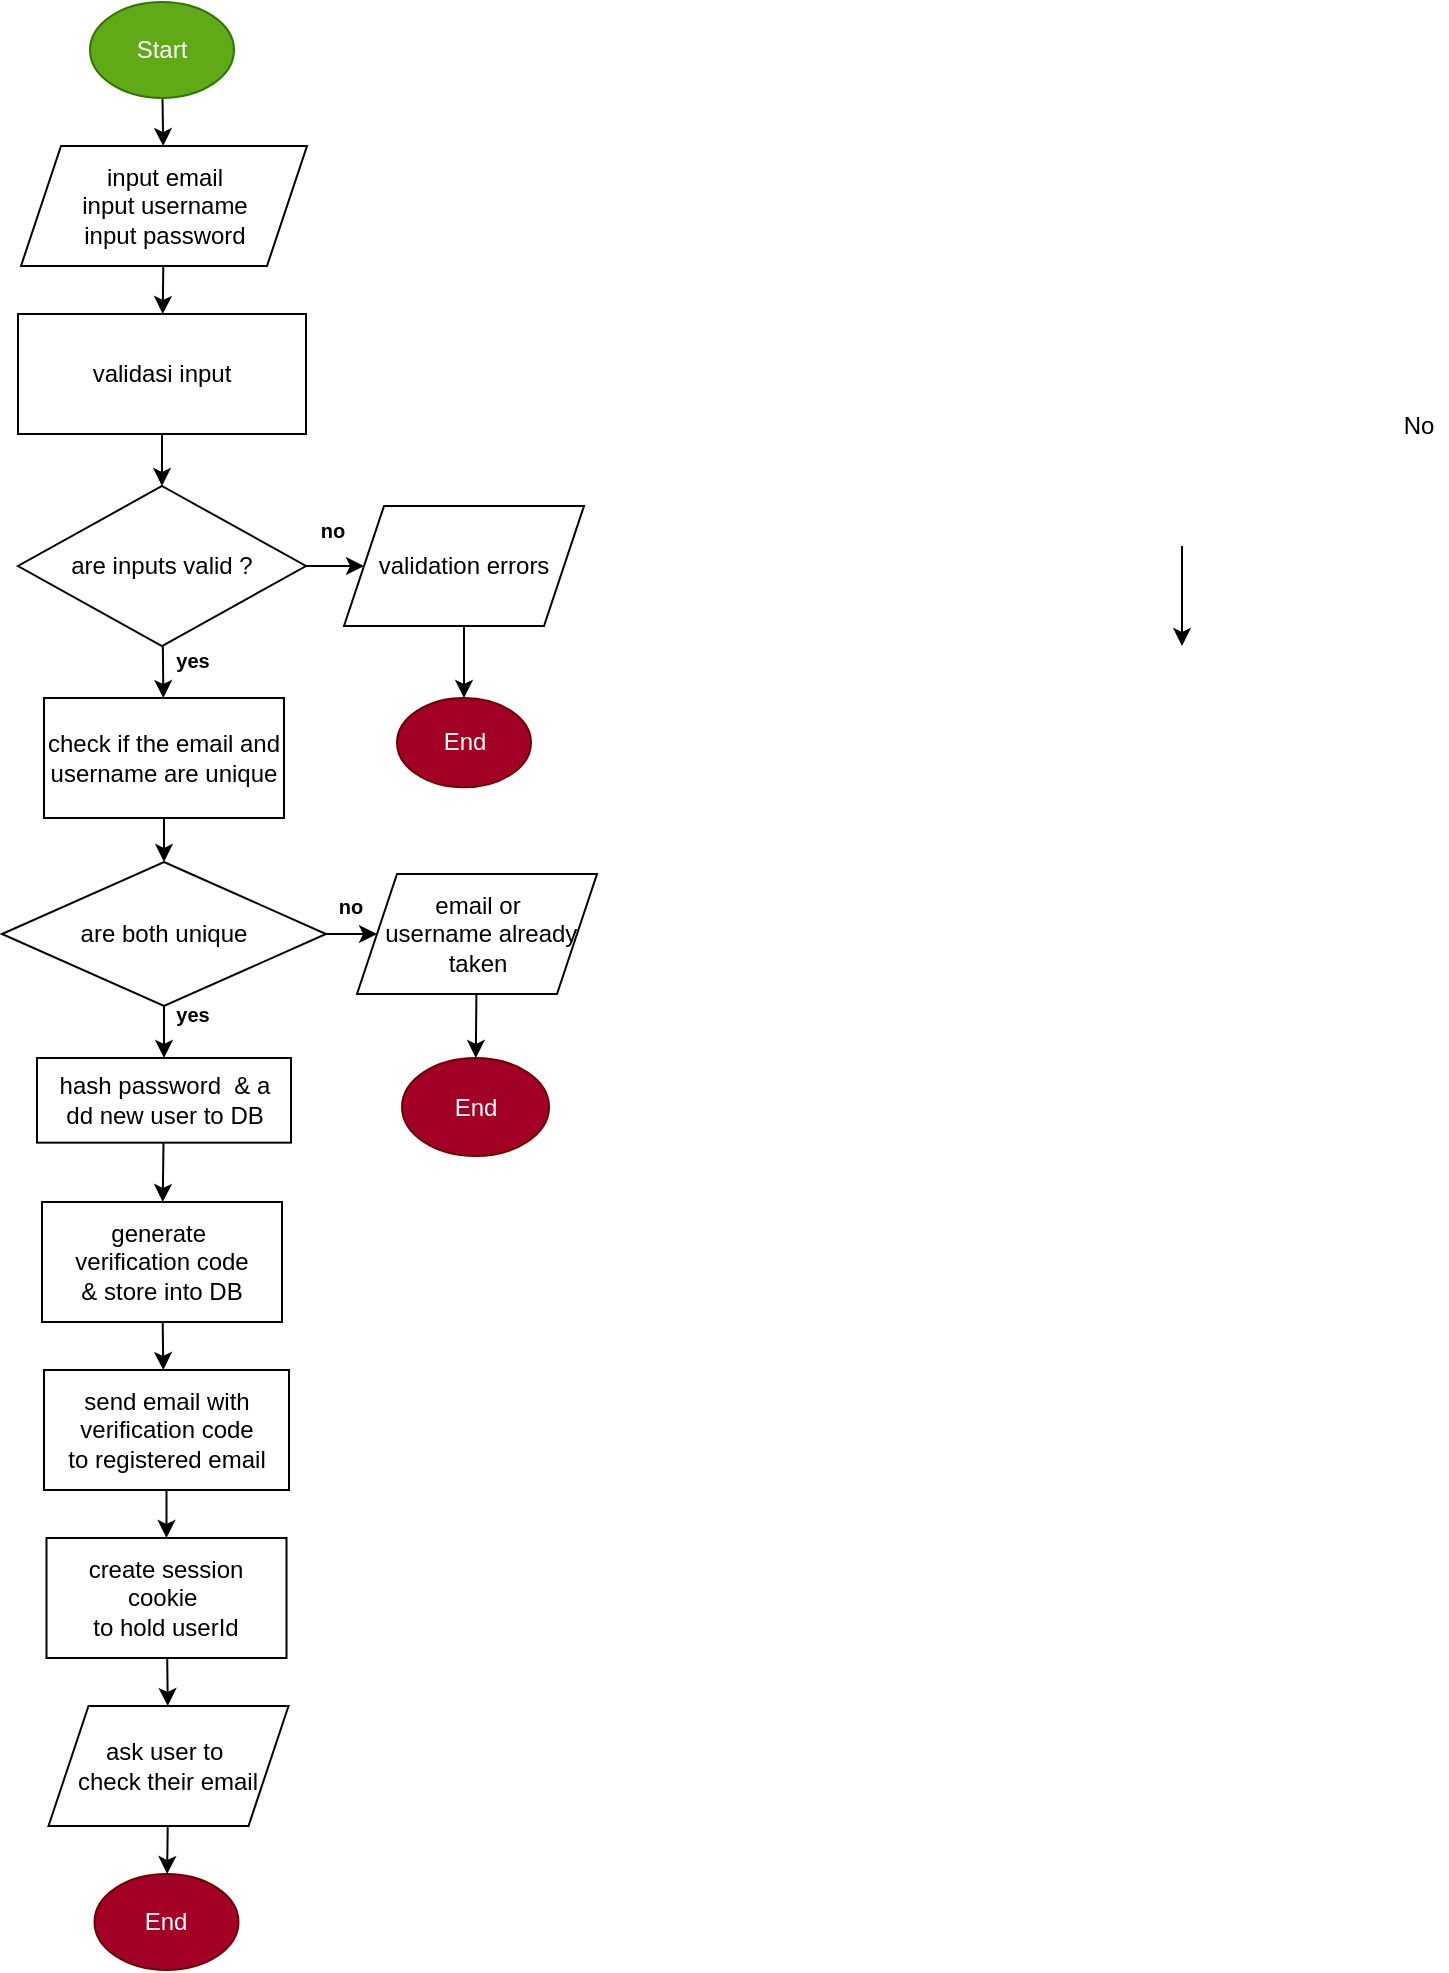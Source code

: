 <mxfile>
    <diagram id="nVeKRz94BgoC68fsEjCF" name="Page-1">
        <mxGraphModel dx="463" dy="801" grid="1" gridSize="12" guides="1" tooltips="1" connect="1" arrows="1" fold="1" page="1" pageScale="1" pageWidth="850" pageHeight="1100" math="0" shadow="0">
            <root>
                <mxCell id="0"/>
                <mxCell id="1" parent="0"/>
                <mxCell id="71" value="" style="edgeStyle=none;html=1;" parent="1" source="2" target="3" edge="1">
                    <mxGeometry relative="1" as="geometry"/>
                </mxCell>
                <mxCell id="2" value="Start" style="ellipse;whiteSpace=wrap;html=1;fillColor=#60a917;fontColor=#ffffff;strokeColor=#2D7600;" parent="1" vertex="1">
                    <mxGeometry x="84" y="48" width="72" height="48" as="geometry"/>
                </mxCell>
                <mxCell id="72" value="" style="edgeStyle=none;html=1;" parent="1" source="3" target="43" edge="1">
                    <mxGeometry relative="1" as="geometry"/>
                </mxCell>
                <mxCell id="3" value="input email&lt;br&gt;input username&lt;br&gt;input password" style="shape=parallelogram;perimeter=parallelogramPerimeter;whiteSpace=wrap;html=1;fixedSize=1;" parent="1" vertex="1">
                    <mxGeometry x="49.5" y="120" width="143" height="60" as="geometry"/>
                </mxCell>
                <mxCell id="76" value="" style="edgeStyle=none;html=1;" parent="1" source="4" target="51" edge="1">
                    <mxGeometry relative="1" as="geometry"/>
                </mxCell>
                <mxCell id="77" value="" style="edgeStyle=none;html=1;" parent="1" source="4" target="46" edge="1">
                    <mxGeometry relative="1" as="geometry"/>
                </mxCell>
                <mxCell id="4" value="are inputs valid ?" style="rhombus;whiteSpace=wrap;html=1;" parent="1" vertex="1">
                    <mxGeometry x="48" y="290" width="144" height="80" as="geometry"/>
                </mxCell>
                <mxCell id="30" value="" style="edgeStyle=none;html=1;" parent="1" source="6" target="7" edge="1">
                    <mxGeometry relative="1" as="geometry"/>
                </mxCell>
                <mxCell id="6" value="hash password&amp;nbsp; &amp;amp; a&lt;div&gt;dd new user to DB&lt;/div&gt;" style="rounded=0;whiteSpace=wrap;html=1;" parent="1" vertex="1">
                    <mxGeometry x="57.5" y="576" width="127" height="42.33" as="geometry"/>
                </mxCell>
                <mxCell id="80" value="" style="edgeStyle=none;html=1;" parent="1" source="7" edge="1">
                    <mxGeometry relative="1" as="geometry">
                        <mxPoint x="120.643" y="732" as="targetPoint"/>
                    </mxGeometry>
                </mxCell>
                <mxCell id="7" value="generate&amp;nbsp;&lt;div&gt;verification code&lt;/div&gt;&lt;div&gt;&amp;amp; store into DB&lt;/div&gt;" style="rounded=0;whiteSpace=wrap;html=1;" parent="1" vertex="1">
                    <mxGeometry x="60" y="648" width="120" height="60" as="geometry"/>
                </mxCell>
                <mxCell id="8" value="End" style="ellipse;whiteSpace=wrap;html=1;fillColor=#a20025;fontColor=#ffffff;strokeColor=#6F0000;" parent="1" vertex="1">
                    <mxGeometry x="86.25" y="984" width="72" height="48" as="geometry"/>
                </mxCell>
                <mxCell id="83" value="" style="edgeStyle=none;html=1;" parent="1" source="9" target="37" edge="1">
                    <mxGeometry relative="1" as="geometry"/>
                </mxCell>
                <mxCell id="9" value="send email with verification code&lt;div&gt;to registered email&lt;/div&gt;" style="rounded=0;whiteSpace=wrap;html=1;" parent="1" vertex="1">
                    <mxGeometry x="61" y="732" width="122.5" height="60" as="geometry"/>
                </mxCell>
                <mxCell id="85" value="" style="edgeStyle=none;html=1;" parent="1" source="10" target="8" edge="1">
                    <mxGeometry relative="1" as="geometry"/>
                </mxCell>
                <mxCell id="10" value="ask user to&amp;nbsp;&lt;div&gt;check their email&lt;/div&gt;" style="shape=parallelogram;perimeter=parallelogramPerimeter;whiteSpace=wrap;html=1;fixedSize=1;" parent="1" vertex="1">
                    <mxGeometry x="63.25" y="900" width="120" height="60" as="geometry"/>
                </mxCell>
                <mxCell id="28" value="" style="endArrow=classic;html=1;exitX=0.5;exitY=1;exitDx=0;exitDy=0;" parent="1" edge="1">
                    <mxGeometry width="50" height="50" relative="1" as="geometry">
                        <mxPoint x="630" y="320" as="sourcePoint"/>
                        <mxPoint x="630" y="370" as="targetPoint"/>
                    </mxGeometry>
                </mxCell>
                <mxCell id="36" value="No" style="text;html=1;resizable=0;autosize=1;align=center;verticalAlign=middle;points=[];fillColor=none;strokeColor=none;rounded=0;" parent="1" vertex="1">
                    <mxGeometry x="732.5" y="250" width="30" height="20" as="geometry"/>
                </mxCell>
                <mxCell id="84" value="" style="edgeStyle=none;html=1;" parent="1" source="37" target="10" edge="1">
                    <mxGeometry relative="1" as="geometry"/>
                </mxCell>
                <mxCell id="37" value="create session cookie&amp;nbsp;&lt;div&gt;to hold userId&lt;/div&gt;" style="rounded=0;whiteSpace=wrap;html=1;" parent="1" vertex="1">
                    <mxGeometry x="62.25" y="816" width="120" height="60" as="geometry"/>
                </mxCell>
                <mxCell id="73" value="" style="edgeStyle=none;html=1;" parent="1" source="43" target="4" edge="1">
                    <mxGeometry relative="1" as="geometry"/>
                </mxCell>
                <mxCell id="43" value="validasi input" style="rounded=0;whiteSpace=wrap;html=1;" parent="1" vertex="1">
                    <mxGeometry x="48" y="204" width="144" height="60" as="geometry"/>
                </mxCell>
                <mxCell id="70" value="" style="edgeStyle=none;html=1;" parent="1" source="46" target="47" edge="1">
                    <mxGeometry relative="1" as="geometry"/>
                </mxCell>
                <mxCell id="46" value="validation errors" style="shape=parallelogram;perimeter=parallelogramPerimeter;whiteSpace=wrap;html=1;fixedSize=1;" parent="1" vertex="1">
                    <mxGeometry x="211" y="300" width="120" height="60" as="geometry"/>
                </mxCell>
                <mxCell id="47" value="End" style="ellipse;whiteSpace=wrap;html=1;fillColor=light-dark(#A20025,#FF6666);fontColor=#ffffff;strokeColor=#6F0000;" parent="1" vertex="1">
                    <mxGeometry x="237.5" y="396" width="67" height="44.67" as="geometry"/>
                </mxCell>
                <mxCell id="67" value="" style="edgeStyle=none;html=1;" parent="1" source="51" target="59" edge="1">
                    <mxGeometry relative="1" as="geometry"/>
                </mxCell>
                <mxCell id="51" value="check if the email and username are unique" style="rounded=0;whiteSpace=wrap;html=1;" parent="1" vertex="1">
                    <mxGeometry x="61" y="396" width="120" height="60" as="geometry"/>
                </mxCell>
                <mxCell id="52" value="&lt;font style=&quot;font-size: 10px; color: light-dark(rgb(0, 0, 0), rgb(255, 102, 102));&quot;&gt;no&lt;/font&gt;" style="text;strokeColor=none;fillColor=none;html=1;fontSize=24;fontStyle=1;verticalAlign=middle;align=center;fontColor=light-dark(#000000,#FF6666);" parent="1" vertex="1">
                    <mxGeometry x="192.5" y="290" width="24" height="36" as="geometry"/>
                </mxCell>
                <mxCell id="57" value="&lt;font style=&quot;font-size: 10px; color: light-dark(rgb(0, 0, 0), rgb(0, 204, 0));&quot;&gt;yes&lt;/font&gt;" style="text;strokeColor=none;fillColor=none;html=1;fontSize=24;fontStyle=1;verticalAlign=middle;align=center;fontColor=light-dark(#000000,#00CC00);" parent="1" vertex="1">
                    <mxGeometry x="123" y="355" width="24" height="36" as="geometry"/>
                </mxCell>
                <mxCell id="78" value="" style="edgeStyle=none;html=1;" parent="1" source="59" target="62" edge="1">
                    <mxGeometry relative="1" as="geometry"/>
                </mxCell>
                <mxCell id="79" value="" style="edgeStyle=none;html=1;" parent="1" source="59" target="6" edge="1">
                    <mxGeometry relative="1" as="geometry"/>
                </mxCell>
                <mxCell id="59" value="are both unique" style="rhombus;whiteSpace=wrap;html=1;" parent="1" vertex="1">
                    <mxGeometry x="40" y="478" width="162" height="72" as="geometry"/>
                </mxCell>
                <mxCell id="60" value="&lt;font style=&quot;font-size: 10px; color: light-dark(rgb(0, 0, 0), rgb(255, 102, 102));&quot;&gt;no&lt;/font&gt;" style="text;strokeColor=none;fillColor=none;html=1;fontSize=24;fontStyle=1;verticalAlign=middle;align=center;fontColor=light-dark(#000000,#FF6666);" parent="1" vertex="1">
                    <mxGeometry x="202" y="478" width="24" height="36" as="geometry"/>
                </mxCell>
                <mxCell id="69" value="" style="edgeStyle=none;html=1;" parent="1" source="62" target="68" edge="1">
                    <mxGeometry relative="1" as="geometry"/>
                </mxCell>
                <mxCell id="62" value="email or&lt;div&gt;&amp;nbsp;username already taken&lt;/div&gt;" style="shape=parallelogram;perimeter=parallelogramPerimeter;whiteSpace=wrap;html=1;fixedSize=1;" parent="1" vertex="1">
                    <mxGeometry x="217.5" y="484" width="120" height="60" as="geometry"/>
                </mxCell>
                <mxCell id="68" value="End" style="ellipse;whiteSpace=wrap;html=1;fillColor=light-dark(#A20025,#FF6666);fontColor=#ffffff;strokeColor=#6F0000;" parent="1" vertex="1">
                    <mxGeometry x="240" y="576" width="73.5" height="49" as="geometry"/>
                </mxCell>
                <mxCell id="81" value="&lt;font style=&quot;font-size: 10px; color: light-dark(rgb(0, 0, 0), rgb(0, 204, 0));&quot;&gt;yes&lt;/font&gt;" style="text;strokeColor=none;fillColor=none;html=1;fontSize=24;fontStyle=1;verticalAlign=middle;align=center;fontColor=light-dark(#000000,#00CC00);" parent="1" vertex="1">
                    <mxGeometry x="123" y="532" width="24" height="36" as="geometry"/>
                </mxCell>
            </root>
        </mxGraphModel>
    </diagram>
</mxfile>